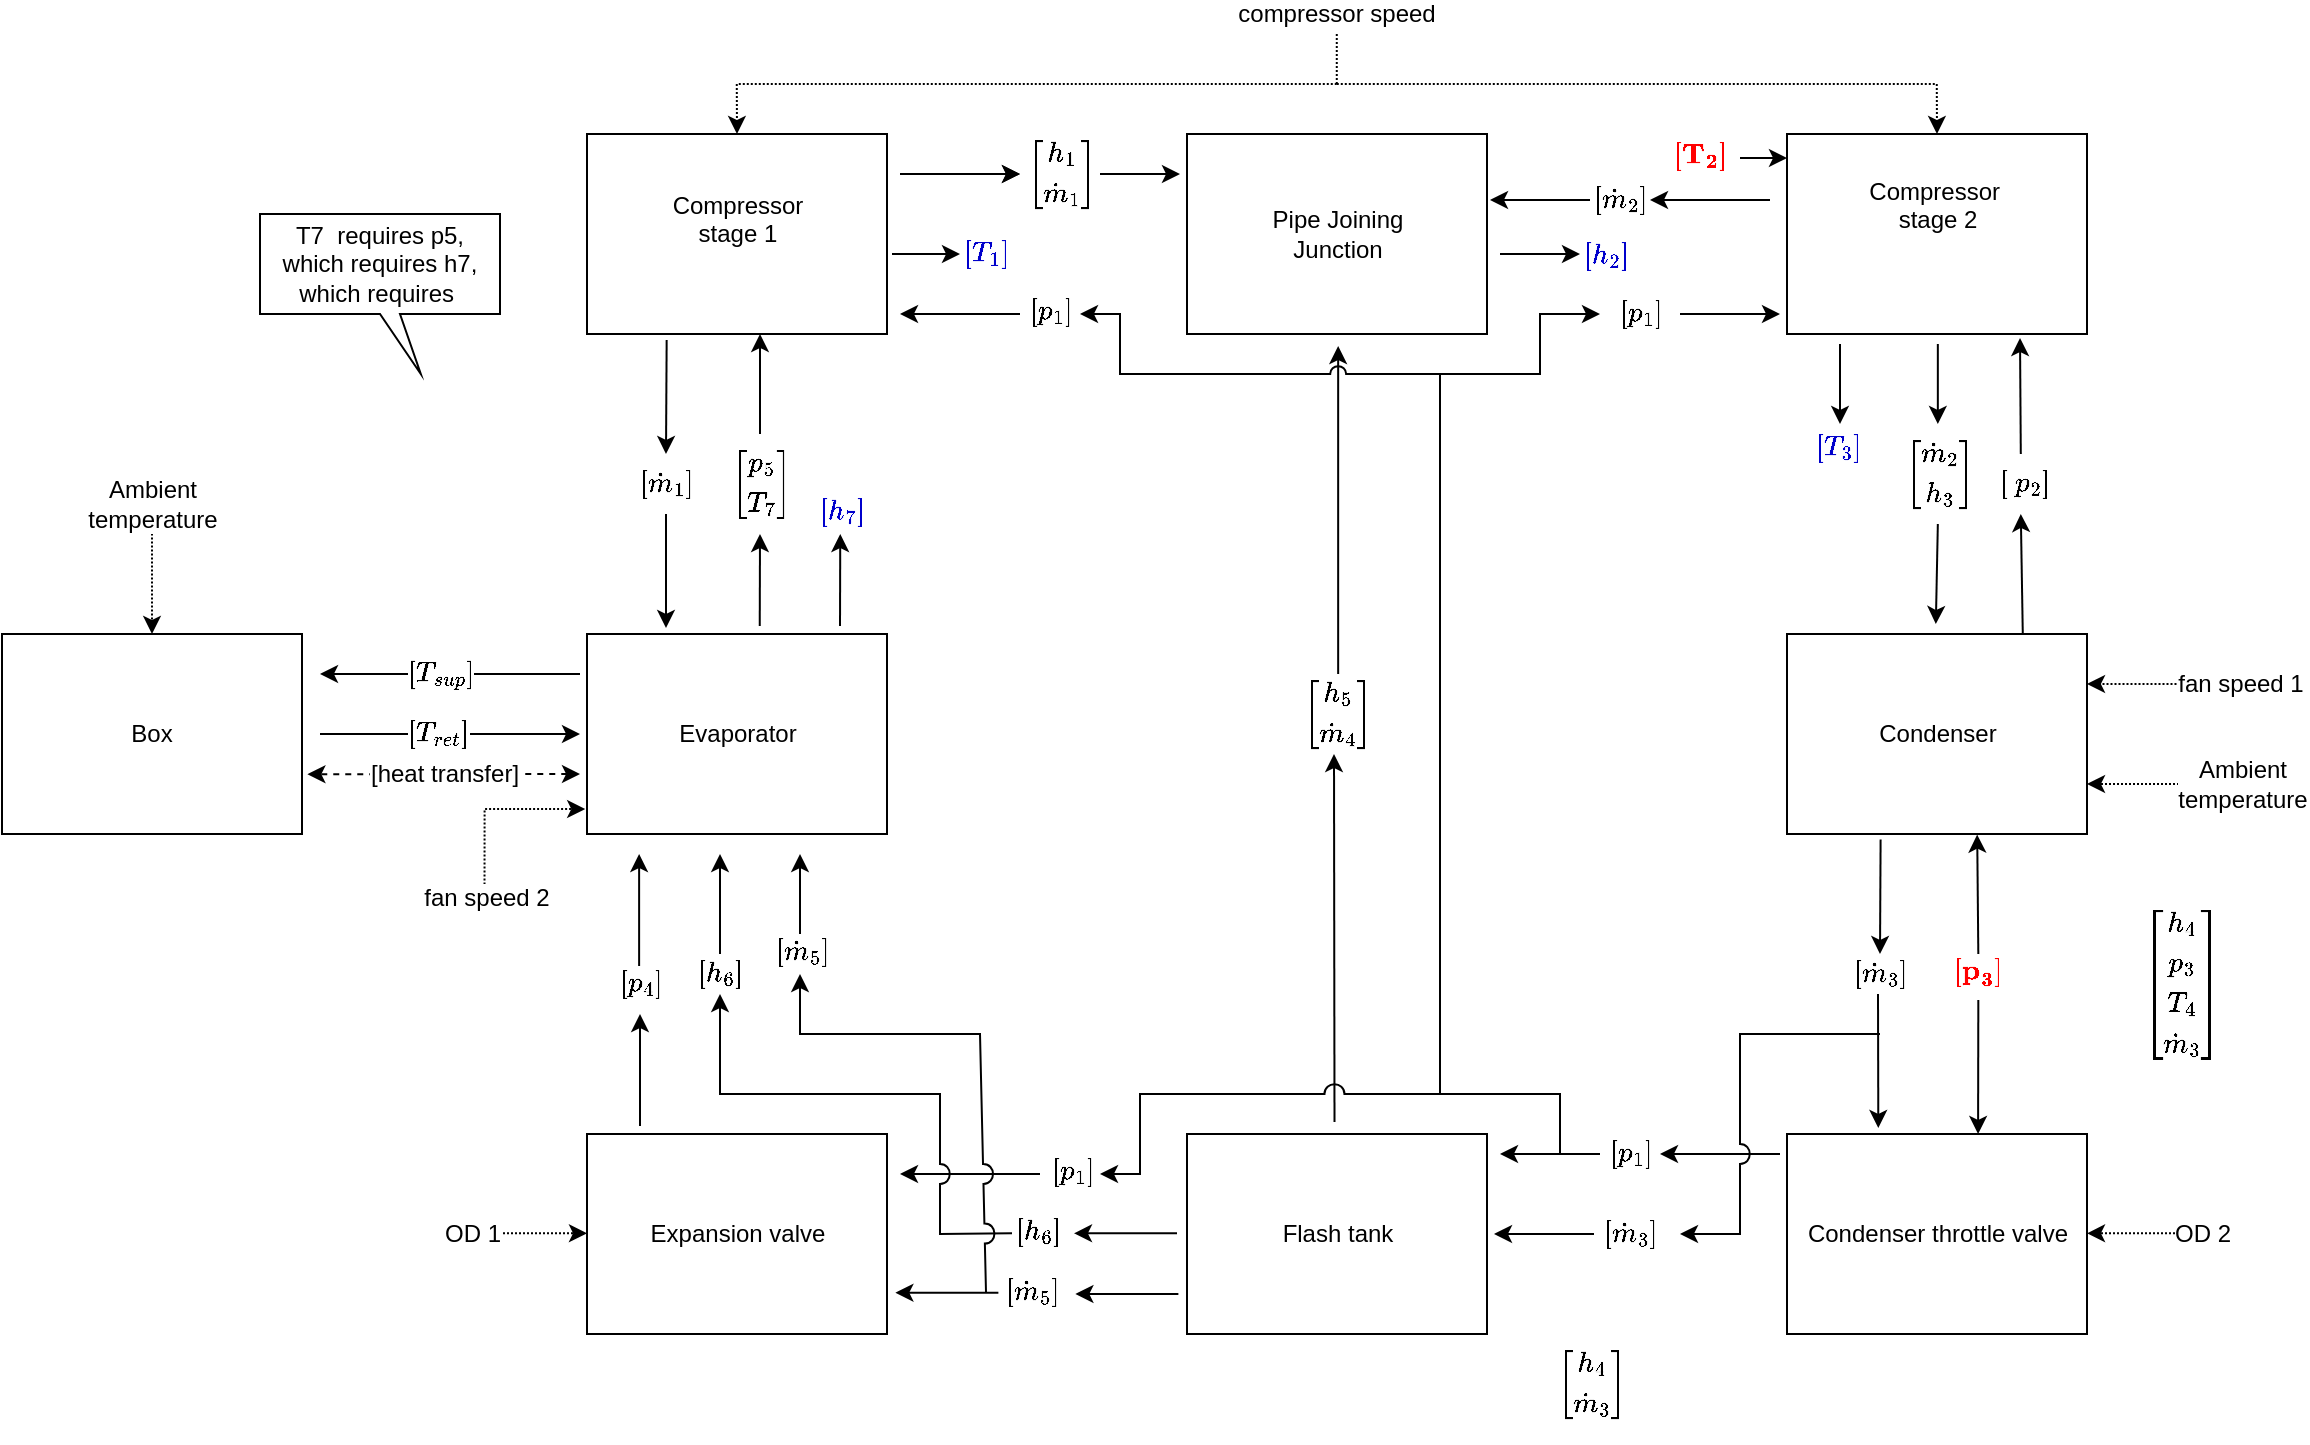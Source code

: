 <mxfile version="17.5.0" type="github">
  <diagram id="maX6PPkqGkgQO3d0mOUZ" name="New">
    <mxGraphModel dx="1119" dy="565" grid="1" gridSize="10" guides="1" tooltips="1" connect="1" arrows="1" fold="1" page="1" pageScale="1" pageWidth="1169" pageHeight="827" math="1" shadow="0">
      <root>
        <mxCell id="a6acP2pozzWjvfzwrBKU-0" />
        <mxCell id="a6acP2pozzWjvfzwrBKU-1" parent="a6acP2pozzWjvfzwrBKU-0" />
        <mxCell id="7Xz_9-x67nZ5A4HUlt5y-87" value="" style="endArrow=classic;html=1;rounded=0;" edge="1" parent="a6acP2pozzWjvfzwrBKU-1">
          <mxGeometry width="50" height="50" relative="1" as="geometry">
            <mxPoint x="170" y="370" as="sourcePoint" />
            <mxPoint x="300" y="370" as="targetPoint" />
          </mxGeometry>
        </mxCell>
        <mxCell id="7Xz_9-x67nZ5A4HUlt5y-86" value="\begin{bmatrix}&lt;br style=&quot;font-size: 12px&quot;&gt;T_{ret}&lt;br style=&quot;font-size: 12px&quot;&gt;\end{bmatrix}" style="edgeLabel;html=1;align=center;verticalAlign=middle;resizable=0;points=[];spacing=2;fontSize=12;horizontal=1;" vertex="1" connectable="0" parent="a6acP2pozzWjvfzwrBKU-1">
          <mxGeometry x="228.998" y="370" as="geometry" />
        </mxCell>
        <mxCell id="7Xz_9-x67nZ5A4HUlt5y-81" value="\begin{bmatrix}&lt;br style=&quot;font-size: 12px&quot;&gt;\dot{m}_5&lt;br style=&quot;font-size: 12px&quot;&gt;\end{bmatrix}" style="edgeLabel;html=1;align=center;verticalAlign=middle;resizable=0;points=[];spacing=2;fontSize=12;horizontal=1;" vertex="1" connectable="0" parent="a6acP2pozzWjvfzwrBKU-1">
          <mxGeometry x="410.998" y="479.0" as="geometry" />
        </mxCell>
        <mxCell id="7Xz_9-x67nZ5A4HUlt5y-77" value="\begin{bmatrix}&lt;br style=&quot;font-size: 12px&quot;&gt;h_7&lt;br&gt;\end{bmatrix}" style="edgeLabel;html=1;align=center;verticalAlign=middle;resizable=0;points=[];spacing=2;fontSize=12;horizontal=1;fontColor=#0000CC;" vertex="1" connectable="0" parent="a6acP2pozzWjvfzwrBKU-1">
          <mxGeometry x="431.001" y="259" as="geometry" />
        </mxCell>
        <mxCell id="7Xz_9-x67nZ5A4HUlt5y-76" value="\begin{bmatrix}&lt;br style=&quot;font-size: 12px&quot;&gt;T_3&lt;br style=&quot;font-size: 12px&quot;&gt;\end{bmatrix}" style="edgeLabel;html=1;align=center;verticalAlign=middle;resizable=0;points=[];spacing=2;fontSize=12;horizontal=1;fontColor=#0000CC;" vertex="1" connectable="0" parent="a6acP2pozzWjvfzwrBKU-1">
          <mxGeometry x="929.0" y="227" as="geometry" />
        </mxCell>
        <mxCell id="7Xz_9-x67nZ5A4HUlt5y-15" value="\begin{bmatrix}&lt;br style=&quot;font-size: 12px&quot;&gt;h_5\\&lt;br style=&quot;font-size: 12px&quot;&gt;\dot{m}_4&lt;br style=&quot;font-size: 12px&quot;&gt;\end{bmatrix}" style="edgeLabel;html=1;align=center;verticalAlign=middle;resizable=0;points=[];spacing=2;fontSize=12;horizontal=1;" vertex="1" connectable="0" parent="a6acP2pozzWjvfzwrBKU-1">
          <mxGeometry x="678.08" y="360" as="geometry" />
        </mxCell>
        <mxCell id="7Xz_9-x67nZ5A4HUlt5y-57" value="\begin{bmatrix}&lt;br style=&quot;font-size: 12px&quot;&gt;h_6&lt;br style=&quot;font-size: 12px&quot;&gt;\end{bmatrix}" style="edgeLabel;html=1;align=center;verticalAlign=middle;resizable=0;points=[];spacing=2;fontSize=12;horizontal=1;" vertex="1" connectable="0" parent="a6acP2pozzWjvfzwrBKU-1">
          <mxGeometry x="369.998" y="490.0" as="geometry" />
        </mxCell>
        <mxCell id="7Xz_9-x67nZ5A4HUlt5y-24" value="" style="endArrow=classic;html=1;rounded=0;" edge="1" parent="a6acP2pozzWjvfzwrBKU-1">
          <mxGeometry width="50" height="50" relative="1" as="geometry">
            <mxPoint x="677.25" y="564" as="sourcePoint" />
            <mxPoint x="677" y="380" as="targetPoint" />
          </mxGeometry>
        </mxCell>
        <mxCell id="EQVUS-7tTAIxQR2iRs7y-0" value="Compressor &lt;br style=&quot;font-size: 12px&quot;&gt;stage 1&lt;br&gt;&lt;br&gt;" style="rounded=0;whiteSpace=wrap;html=1;fontSize=12;" parent="a6acP2pozzWjvfzwrBKU-1" vertex="1">
          <mxGeometry x="303.5" y="70" width="150.0" height="100" as="geometry" />
        </mxCell>
        <mxCell id="EQVUS-7tTAIxQR2iRs7y-2" value="&lt;div&gt;Compressor&amp;nbsp;&lt;/div&gt;&lt;span style=&quot;font-size: 12px&quot;&gt;&lt;div&gt;stage 2&lt;/div&gt;&lt;div&gt;&lt;br&gt;&lt;/div&gt;&lt;div&gt;&lt;br&gt;&lt;/div&gt;&lt;/span&gt;" style="rounded=0;whiteSpace=wrap;html=1;fontSize=12;align=center;" parent="a6acP2pozzWjvfzwrBKU-1" vertex="1">
          <mxGeometry x="903.5" y="70" width="150.0" height="100" as="geometry" />
        </mxCell>
        <mxCell id="EQVUS-7tTAIxQR2iRs7y-4" value="Condenser" style="rounded=0;whiteSpace=wrap;html=1;fontSize=12;" parent="a6acP2pozzWjvfzwrBKU-1" vertex="1">
          <mxGeometry x="903.5" y="320.0" width="150.0" height="100" as="geometry" />
        </mxCell>
        <mxCell id="EQVUS-7tTAIxQR2iRs7y-6" value="Condenser throttle valve" style="rounded=0;whiteSpace=wrap;html=1;fontSize=12;" parent="a6acP2pozzWjvfzwrBKU-1" vertex="1">
          <mxGeometry x="903.5" y="570" width="150.0" height="100" as="geometry" />
        </mxCell>
        <mxCell id="EQVUS-7tTAIxQR2iRs7y-8" value="Flash tank" style="rounded=0;whiteSpace=wrap;html=1;fontSize=12;" parent="a6acP2pozzWjvfzwrBKU-1" vertex="1">
          <mxGeometry x="603.5" y="570" width="150.0" height="100" as="geometry" />
        </mxCell>
        <mxCell id="EQVUS-7tTAIxQR2iRs7y-10" value="Evaporator" style="rounded=0;whiteSpace=wrap;html=1;fontSize=12;" parent="a6acP2pozzWjvfzwrBKU-1" vertex="1">
          <mxGeometry x="303.5" y="320.0" width="150.0" height="100" as="geometry" />
        </mxCell>
        <mxCell id="EQVUS-7tTAIxQR2iRs7y-12" value="Expansion valve" style="rounded=0;whiteSpace=wrap;html=1;fontSize=12;" parent="a6acP2pozzWjvfzwrBKU-1" vertex="1">
          <mxGeometry x="303.5" y="570" width="150.0" height="100" as="geometry" />
        </mxCell>
        <mxCell id="EQVUS-7tTAIxQR2iRs7y-19" value="" style="endArrow=classic;html=1;rounded=0;entryX=-0.006;entryY=0.875;entryDx=0;entryDy=0;fontSize=12;edgeStyle=orthogonalEdgeStyle;entryPerimeter=0;dashed=1;dashPattern=1 1;" parent="a6acP2pozzWjvfzwrBKU-1" target="EQVUS-7tTAIxQR2iRs7y-10" edge="1">
          <mxGeometry width="50" height="50" relative="1" as="geometry">
            <mxPoint x="252.25" y="451.25" as="sourcePoint" />
            <mxPoint x="303.5" y="420.0" as="targetPoint" />
            <Array as="points">
              <mxPoint x="252.25" y="407.5" />
            </Array>
          </mxGeometry>
        </mxCell>
        <mxCell id="EQVUS-7tTAIxQR2iRs7y-20" value="fan speed 2" style="edgeLabel;html=1;align=center;verticalAlign=middle;resizable=0;points=[];fontSize=12;" parent="EQVUS-7tTAIxQR2iRs7y-19" vertex="1" connectable="0">
          <mxGeometry x="-0.455" y="-1" relative="1" as="geometry">
            <mxPoint x="-1" y="26" as="offset" />
          </mxGeometry>
        </mxCell>
        <mxCell id="EQVUS-7tTAIxQR2iRs7y-21" value="" style="endArrow=classic;html=1;rounded=0;entryX=1;entryY=0.25;entryDx=0;entryDy=0;fontSize=12;dashed=1;dashPattern=1 1;" parent="a6acP2pozzWjvfzwrBKU-1" target="EQVUS-7tTAIxQR2iRs7y-4" edge="1">
          <mxGeometry width="50" height="50" relative="1" as="geometry">
            <mxPoint x="1102.25" y="345" as="sourcePoint" />
            <mxPoint x="1053.5" y="369.638" as="targetPoint" />
          </mxGeometry>
        </mxCell>
        <mxCell id="EQVUS-7tTAIxQR2iRs7y-22" value="fan speed 1" style="edgeLabel;html=1;align=center;verticalAlign=middle;resizable=0;points=[];fontSize=12;" parent="EQVUS-7tTAIxQR2iRs7y-21" vertex="1" connectable="0">
          <mxGeometry x="-0.455" y="-1" relative="1" as="geometry">
            <mxPoint x="41" y="1" as="offset" />
          </mxGeometry>
        </mxCell>
        <mxCell id="EQVUS-7tTAIxQR2iRs7y-23" value="" style="endArrow=classic;html=1;rounded=0;entryX=0;entryY=0.5;entryDx=0;entryDy=0;fontSize=12;dashed=1;dashPattern=1 1;" parent="a6acP2pozzWjvfzwrBKU-1" edge="1">
          <mxGeometry width="50" height="50" relative="1" as="geometry">
            <mxPoint x="253.5" y="619.638" as="sourcePoint" />
            <mxPoint x="303.5" y="619.638" as="targetPoint" />
          </mxGeometry>
        </mxCell>
        <mxCell id="EQVUS-7tTAIxQR2iRs7y-24" value="OD 1" style="edgeLabel;html=1;align=center;verticalAlign=middle;resizable=0;points=[];fontSize=12;" parent="EQVUS-7tTAIxQR2iRs7y-23" vertex="1" connectable="0">
          <mxGeometry x="-0.455" y="-1" relative="1" as="geometry">
            <mxPoint x="-21" y="-1" as="offset" />
          </mxGeometry>
        </mxCell>
        <mxCell id="EQVUS-7tTAIxQR2iRs7y-25" value="" style="endArrow=classic;html=1;rounded=0;entryX=1;entryY=0.5;entryDx=0;entryDy=0;fontSize=12;dashed=1;dashPattern=1 1;" parent="a6acP2pozzWjvfzwrBKU-1" edge="1">
          <mxGeometry width="50" height="50" relative="1" as="geometry">
            <mxPoint x="1103.5" y="619.638" as="sourcePoint" />
            <mxPoint x="1053.5" y="619.638" as="targetPoint" />
          </mxGeometry>
        </mxCell>
        <mxCell id="EQVUS-7tTAIxQR2iRs7y-26" value="OD 2" style="edgeLabel;html=1;align=center;verticalAlign=middle;resizable=0;points=[];fontSize=12;" parent="EQVUS-7tTAIxQR2iRs7y-25" vertex="1" connectable="0">
          <mxGeometry x="-0.455" y="-1" relative="1" as="geometry">
            <mxPoint x="21" y="1" as="offset" />
          </mxGeometry>
        </mxCell>
        <mxCell id="EQVUS-7tTAIxQR2iRs7y-27" value="" style="endArrow=classic;html=1;rounded=0;entryX=0.5;entryY=0;entryDx=0;entryDy=0;fontSize=12;dashed=1;dashPattern=1 1;" parent="a6acP2pozzWjvfzwrBKU-1" target="EQVUS-7tTAIxQR2iRs7y-0" edge="1">
          <mxGeometry width="50" height="50" relative="1" as="geometry">
            <mxPoint x="678.388" y="45" as="sourcePoint" />
            <mxPoint x="715.888" y="7.5" as="targetPoint" />
            <Array as="points">
              <mxPoint x="378.388" y="45" />
            </Array>
          </mxGeometry>
        </mxCell>
        <mxCell id="EQVUS-7tTAIxQR2iRs7y-28" value="" style="endArrow=classic;html=1;rounded=0;entryX=0.5;entryY=0;entryDx=0;entryDy=0;fontSize=12;dashed=1;dashPattern=1 1;" parent="a6acP2pozzWjvfzwrBKU-1" target="EQVUS-7tTAIxQR2iRs7y-2" edge="1">
          <mxGeometry width="50" height="50" relative="1" as="geometry">
            <mxPoint x="678.388" y="45" as="sourcePoint" />
            <mxPoint x="391.0" y="82.5" as="targetPoint" />
            <Array as="points">
              <mxPoint x="978.388" y="45" />
            </Array>
          </mxGeometry>
        </mxCell>
        <mxCell id="EQVUS-7tTAIxQR2iRs7y-29" value="compressor speed" style="edgeStyle=orthogonalEdgeStyle;rounded=0;orthogonalLoop=1;jettySize=auto;html=1;endArrow=none;endFill=0;fontSize=12;dashed=1;dashPattern=1 1;" parent="a6acP2pozzWjvfzwrBKU-1" edge="1">
          <mxGeometry x="-1" y="-10" relative="1" as="geometry">
            <mxPoint x="678.388" y="20" as="sourcePoint" />
            <mxPoint x="678.388" y="45" as="targetPoint" />
            <mxPoint x="10" y="-10" as="offset" />
          </mxGeometry>
        </mxCell>
        <mxCell id="EQVUS-7tTAIxQR2iRs7y-34" value="Pipe Joining &lt;br style=&quot;font-size: 12px&quot;&gt;Junction&lt;br&gt;" style="rounded=0;whiteSpace=wrap;html=1;fontSize=12;" parent="a6acP2pozzWjvfzwrBKU-1" vertex="1">
          <mxGeometry x="603.5" y="70" width="150.0" height="100" as="geometry" />
        </mxCell>
        <mxCell id="M3D5h5YDdG_GwLnv0Bj_-2" value="\begin{bmatrix}&lt;br style=&quot;font-size: 12px;&quot;&gt;h_4\\&lt;br style=&quot;font-size: 12px;&quot;&gt;p_3\\&lt;br style=&quot;font-size: 12px;&quot;&gt;T_4\\&lt;br style=&quot;font-size: 12px;&quot;&gt;\dot{m}_3&lt;br style=&quot;font-size: 12px;&quot;&gt;\end{bmatrix}" style="edgeLabel;html=1;align=center;verticalAlign=middle;resizable=0;points=[];spacing=2;fontSize=12;horizontal=1;" parent="a6acP2pozzWjvfzwrBKU-1" vertex="1" connectable="0">
          <mxGeometry x="1099.998" y="495.0" as="geometry" />
        </mxCell>
        <mxCell id="M3D5h5YDdG_GwLnv0Bj_-5" value="\begin{bmatrix}&lt;br style=&quot;font-size: 12px&quot;&gt;\dot{m}_5&lt;br style=&quot;font-size: 12px&quot;&gt;\end{bmatrix}" style="edgeLabel;html=1;align=center;verticalAlign=middle;resizable=0;points=[];spacing=2;fontSize=12;horizontal=1;" parent="a6acP2pozzWjvfzwrBKU-1" vertex="1" connectable="0">
          <mxGeometry x="526.128" y="649.0" as="geometry" />
        </mxCell>
        <mxCell id="f2Dl9Xk0tZvhv3cU8BBC-0" value="Box" style="rounded=0;whiteSpace=wrap;html=1;fontSize=12;" parent="a6acP2pozzWjvfzwrBKU-1" vertex="1">
          <mxGeometry x="11" y="320.0" width="150.0" height="100" as="geometry" />
        </mxCell>
        <mxCell id="f2Dl9Xk0tZvhv3cU8BBC-4" value="" style="endArrow=classic;html=1;rounded=0;fontSize=12;entryX=1.018;entryY=0.701;entryDx=0;entryDy=0;dashed=1;startArrow=classic;startFill=1;entryPerimeter=0;" parent="a6acP2pozzWjvfzwrBKU-1" target="f2Dl9Xk0tZvhv3cU8BBC-0" edge="1">
          <mxGeometry width="50" height="50" relative="1" as="geometry">
            <mxPoint x="300" y="390" as="sourcePoint" />
            <mxPoint x="227.25" y="301.25" as="targetPoint" />
          </mxGeometry>
        </mxCell>
        <mxCell id="f2Dl9Xk0tZvhv3cU8BBC-5" value="[heat transfer]" style="edgeLabel;html=1;align=center;verticalAlign=middle;resizable=0;points=[];fontSize=12;" parent="f2Dl9Xk0tZvhv3cU8BBC-4" vertex="1" connectable="0">
          <mxGeometry y="-4" relative="1" as="geometry">
            <mxPoint y="4" as="offset" />
          </mxGeometry>
        </mxCell>
        <mxCell id="f2Dl9Xk0tZvhv3cU8BBC-8" value="" style="endArrow=classic;html=1;rounded=0;entryX=1;entryY=0.75;entryDx=0;entryDy=0;fontSize=12;dashed=1;dashPattern=1 1;" parent="a6acP2pozzWjvfzwrBKU-1" target="EQVUS-7tTAIxQR2iRs7y-4" edge="1">
          <mxGeometry width="50" height="50" relative="1" as="geometry">
            <mxPoint x="1103.5" y="395.0" as="sourcePoint" />
            <mxPoint x="1066" y="382.138" as="targetPoint" />
          </mxGeometry>
        </mxCell>
        <mxCell id="f2Dl9Xk0tZvhv3cU8BBC-9" value="Ambient&lt;br&gt;temperature" style="edgeLabel;html=1;align=center;verticalAlign=middle;resizable=0;points=[];fontSize=12;" parent="f2Dl9Xk0tZvhv3cU8BBC-8" vertex="1" connectable="0">
          <mxGeometry x="-0.455" y="-1" relative="1" as="geometry">
            <mxPoint x="41" y="1" as="offset" />
          </mxGeometry>
        </mxCell>
        <mxCell id="f2Dl9Xk0tZvhv3cU8BBC-10" value="" style="endArrow=classic;html=1;rounded=0;entryX=0.5;entryY=0;entryDx=0;entryDy=0;fontSize=12;dashed=1;dashPattern=1 1;" parent="a6acP2pozzWjvfzwrBKU-1" target="f2Dl9Xk0tZvhv3cU8BBC-0" edge="1">
          <mxGeometry width="50" height="50" relative="1" as="geometry">
            <mxPoint x="86.0" y="263.75" as="sourcePoint" />
            <mxPoint x="39.75" y="251.25" as="targetPoint" />
          </mxGeometry>
        </mxCell>
        <mxCell id="f2Dl9Xk0tZvhv3cU8BBC-11" value="Ambient&lt;br&gt;temperature" style="edgeLabel;html=1;align=center;verticalAlign=middle;resizable=0;points=[];fontSize=12;" parent="f2Dl9Xk0tZvhv3cU8BBC-10" vertex="1" connectable="0">
          <mxGeometry x="-0.455" y="-1" relative="1" as="geometry">
            <mxPoint x="1" y="-25" as="offset" />
          </mxGeometry>
        </mxCell>
        <mxCell id="7Xz_9-x67nZ5A4HUlt5y-1" value="\begin{bmatrix}&lt;br style=&quot;font-size: 12px&quot;&gt;\dot{m}_2&lt;br style=&quot;font-size: 12px&quot;&gt;\end{bmatrix}" style="edgeLabel;html=1;align=center;verticalAlign=middle;resizable=0;points=[];spacing=2;fontSize=12;horizontal=1;" vertex="1" connectable="0" parent="a6acP2pozzWjvfzwrBKU-1">
          <mxGeometry x="820.0" y="103" as="geometry" />
        </mxCell>
        <mxCell id="7Xz_9-x67nZ5A4HUlt5y-4" value="" style="endArrow=classic;html=1;rounded=0;entryX=0;entryY=0.25;entryDx=0;entryDy=0;" edge="1" parent="a6acP2pozzWjvfzwrBKU-1">
          <mxGeometry width="50" height="50" relative="1" as="geometry">
            <mxPoint x="880" y="82" as="sourcePoint" />
            <mxPoint x="903.5" y="82" as="targetPoint" />
          </mxGeometry>
        </mxCell>
        <mxCell id="7Xz_9-x67nZ5A4HUlt5y-7" value="\begin{bmatrix}&lt;br style=&quot;font-size: 12px&quot;&gt;h_2&lt;br style=&quot;font-size: 12px&quot;&gt;\end{bmatrix}" style="edgeLabel;html=1;align=center;verticalAlign=middle;resizable=0;points=[];spacing=2;fontSize=12;horizontal=1;fontColor=#0000CC;" vertex="1" connectable="0" parent="a6acP2pozzWjvfzwrBKU-1">
          <mxGeometry x="813.0" y="131" as="geometry" />
        </mxCell>
        <mxCell id="7Xz_9-x67nZ5A4HUlt5y-8" value="" style="endArrow=classic;html=1;rounded=0;" edge="1" parent="a6acP2pozzWjvfzwrBKU-1">
          <mxGeometry width="50" height="50" relative="1" as="geometry">
            <mxPoint x="760" y="130" as="sourcePoint" />
            <mxPoint x="800" y="130" as="targetPoint" />
          </mxGeometry>
        </mxCell>
        <mxCell id="7Xz_9-x67nZ5A4HUlt5y-9" value="" style="endArrow=classic;html=1;rounded=0;" edge="1" parent="a6acP2pozzWjvfzwrBKU-1">
          <mxGeometry width="50" height="50" relative="1" as="geometry">
            <mxPoint x="895" y="103" as="sourcePoint" />
            <mxPoint x="835" y="103" as="targetPoint" />
          </mxGeometry>
        </mxCell>
        <mxCell id="7Xz_9-x67nZ5A4HUlt5y-10" value="\begin{bmatrix}&lt;br style=&quot;font-size: 12px&quot;&gt;p_1&lt;br style=&quot;font-size: 12px&quot;&gt;\end{bmatrix}" style="edgeLabel;html=1;align=center;verticalAlign=middle;resizable=0;points=[];spacing=2;fontSize=12;horizontal=1;" vertex="1" connectable="0" parent="a6acP2pozzWjvfzwrBKU-1">
          <mxGeometry x="830.0" y="160" as="geometry" />
        </mxCell>
        <mxCell id="7Xz_9-x67nZ5A4HUlt5y-11" value="" style="endArrow=classic;html=1;rounded=0;" edge="1" parent="a6acP2pozzWjvfzwrBKU-1">
          <mxGeometry width="50" height="50" relative="1" as="geometry">
            <mxPoint x="805" y="103" as="sourcePoint" />
            <mxPoint x="755" y="103" as="targetPoint" />
          </mxGeometry>
        </mxCell>
        <mxCell id="7Xz_9-x67nZ5A4HUlt5y-12" value="\begin{bmatrix}&lt;br style=&quot;font-size: 12px&quot;&gt;T_1&lt;br&gt;\end{bmatrix}" style="edgeLabel;html=1;align=center;verticalAlign=middle;resizable=0;points=[];spacing=2;fontSize=12;horizontal=1;fontColor=#0000CC;" vertex="1" connectable="0" parent="a6acP2pozzWjvfzwrBKU-1">
          <mxGeometry x="503.001" y="130" as="geometry" />
        </mxCell>
        <mxCell id="7Xz_9-x67nZ5A4HUlt5y-13" value="\begin{bmatrix}&lt;br style=&quot;font-size: 12px&quot;&gt;h_1\\&lt;br style=&quot;font-size: 12px&quot;&gt;\dot{m}_1&lt;br style=&quot;font-size: 12px&quot;&gt;\end{bmatrix}" style="edgeLabel;html=1;align=center;verticalAlign=middle;resizable=0;points=[];spacing=2;fontSize=12;horizontal=1;" vertex="1" connectable="0" parent="a6acP2pozzWjvfzwrBKU-1">
          <mxGeometry x="540.001" y="90" as="geometry" />
        </mxCell>
        <mxCell id="7Xz_9-x67nZ5A4HUlt5y-14" value="" style="endArrow=classic;html=1;rounded=0;" edge="1" parent="a6acP2pozzWjvfzwrBKU-1">
          <mxGeometry width="50" height="50" relative="1" as="geometry">
            <mxPoint x="560" y="90" as="sourcePoint" />
            <mxPoint x="600" y="90" as="targetPoint" />
          </mxGeometry>
        </mxCell>
        <mxCell id="7Xz_9-x67nZ5A4HUlt5y-16" value="" style="endArrow=classic;html=1;rounded=0;" edge="1" parent="a6acP2pozzWjvfzwrBKU-1">
          <mxGeometry width="50" height="50" relative="1" as="geometry">
            <mxPoint x="679.08" y="340" as="sourcePoint" />
            <mxPoint x="679.08" y="176" as="targetPoint" />
          </mxGeometry>
        </mxCell>
        <mxCell id="7Xz_9-x67nZ5A4HUlt5y-17" value="" style="endArrow=classic;html=1;rounded=0;" edge="1" parent="a6acP2pozzWjvfzwrBKU-1">
          <mxGeometry width="50" height="50" relative="1" as="geometry">
            <mxPoint x="456" y="130" as="sourcePoint" />
            <mxPoint x="490" y="130" as="targetPoint" />
          </mxGeometry>
        </mxCell>
        <mxCell id="7Xz_9-x67nZ5A4HUlt5y-18" value="" style="endArrow=classic;html=1;rounded=0;" edge="1" parent="a6acP2pozzWjvfzwrBKU-1">
          <mxGeometry width="50" height="50" relative="1" as="geometry">
            <mxPoint x="810" y="580" as="sourcePoint" />
            <mxPoint x="810" y="160" as="targetPoint" />
            <Array as="points">
              <mxPoint x="790" y="580" />
              <mxPoint x="790" y="550" />
              <mxPoint x="730" y="550" />
              <mxPoint x="730" y="190" />
              <mxPoint x="780" y="190" />
              <mxPoint x="780" y="160" />
            </Array>
          </mxGeometry>
        </mxCell>
        <mxCell id="7Xz_9-x67nZ5A4HUlt5y-19" value="" style="endArrow=classic;html=1;rounded=0;jumpStyle=arc;jumpSize=10;" edge="1" parent="a6acP2pozzWjvfzwrBKU-1">
          <mxGeometry width="50" height="50" relative="1" as="geometry">
            <mxPoint x="750" y="550" as="sourcePoint" />
            <mxPoint x="560" y="590" as="targetPoint" />
            <Array as="points">
              <mxPoint x="580" y="550" />
              <mxPoint x="580" y="590" />
            </Array>
          </mxGeometry>
        </mxCell>
        <mxCell id="7Xz_9-x67nZ5A4HUlt5y-20" value="\begin{bmatrix}&lt;br style=&quot;font-size: 12px&quot;&gt;p_1&lt;br style=&quot;font-size: 12px&quot;&gt;\end{bmatrix}" style="edgeLabel;html=1;align=center;verticalAlign=middle;resizable=0;points=[];spacing=2;fontSize=12;horizontal=1;" vertex="1" connectable="0" parent="a6acP2pozzWjvfzwrBKU-1">
          <mxGeometry x="850.0" y="575" as="geometry">
            <mxPoint x="-25" y="5" as="offset" />
          </mxGeometry>
        </mxCell>
        <mxCell id="7Xz_9-x67nZ5A4HUlt5y-21" value="" style="endArrow=classic;html=1;rounded=0;jumpStyle=arc;jumpSize=10;" edge="1" parent="a6acP2pozzWjvfzwrBKU-1">
          <mxGeometry width="50" height="50" relative="1" as="geometry">
            <mxPoint x="900" y="580" as="sourcePoint" />
            <mxPoint x="840" y="580" as="targetPoint" />
          </mxGeometry>
        </mxCell>
        <mxCell id="7Xz_9-x67nZ5A4HUlt5y-22" value="" style="endArrow=classic;html=1;rounded=0;" edge="1" parent="a6acP2pozzWjvfzwrBKU-1">
          <mxGeometry width="50" height="50" relative="1" as="geometry">
            <mxPoint x="850" y="160" as="sourcePoint" />
            <mxPoint x="900" y="160" as="targetPoint" />
          </mxGeometry>
        </mxCell>
        <mxCell id="7Xz_9-x67nZ5A4HUlt5y-26" value="\begin{bmatrix}&lt;br style=&quot;font-size: 12px&quot;&gt;p_1&lt;br style=&quot;font-size: 12px&quot;&gt;\end{bmatrix}" style="edgeLabel;html=1;align=center;verticalAlign=middle;resizable=0;points=[];spacing=2;fontSize=12;horizontal=1;" vertex="1" connectable="0" parent="a6acP2pozzWjvfzwrBKU-1">
          <mxGeometry x="545.44" y="589" as="geometry" />
        </mxCell>
        <mxCell id="7Xz_9-x67nZ5A4HUlt5y-27" value="" style="endArrow=classic;html=1;rounded=0;jumpStyle=arc;jumpSize=10;" edge="1" parent="a6acP2pozzWjvfzwrBKU-1">
          <mxGeometry width="50" height="50" relative="1" as="geometry">
            <mxPoint x="530" y="590" as="sourcePoint" />
            <mxPoint x="460" y="590" as="targetPoint" />
          </mxGeometry>
        </mxCell>
        <mxCell id="7Xz_9-x67nZ5A4HUlt5y-28" value="" style="endArrow=classic;html=1;rounded=0;" edge="1" parent="a6acP2pozzWjvfzwrBKU-1">
          <mxGeometry width="50" height="50" relative="1" as="geometry">
            <mxPoint x="460" y="90" as="sourcePoint" />
            <mxPoint x="520" y="90" as="targetPoint" />
          </mxGeometry>
        </mxCell>
        <mxCell id="7Xz_9-x67nZ5A4HUlt5y-29" value="\begin{bmatrix}&lt;br style=&quot;font-size: 12px&quot;&gt;\dot{m}_2\\&lt;br&gt;h_3&lt;br style=&quot;font-size: 12px&quot;&gt;\end{bmatrix}" style="edgeLabel;html=1;align=center;verticalAlign=middle;resizable=0;points=[];spacing=2;fontSize=12;horizontal=1;" vertex="1" connectable="0" parent="a6acP2pozzWjvfzwrBKU-1">
          <mxGeometry x="978.92" y="240" as="geometry" />
        </mxCell>
        <mxCell id="7Xz_9-x67nZ5A4HUlt5y-30" value="" style="endArrow=classic;html=1;rounded=0;" edge="1" parent="a6acP2pozzWjvfzwrBKU-1">
          <mxGeometry width="50" height="50" relative="1" as="geometry">
            <mxPoint x="978.92" y="175" as="sourcePoint" />
            <mxPoint x="978.92" y="215" as="targetPoint" />
          </mxGeometry>
        </mxCell>
        <mxCell id="7Xz_9-x67nZ5A4HUlt5y-32" value="" style="endArrow=classic;html=1;rounded=0;" edge="1" parent="a6acP2pozzWjvfzwrBKU-1">
          <mxGeometry width="50" height="50" relative="1" as="geometry">
            <mxPoint x="978.92" y="265" as="sourcePoint" />
            <mxPoint x="977.92" y="315" as="targetPoint" />
          </mxGeometry>
        </mxCell>
        <mxCell id="7Xz_9-x67nZ5A4HUlt5y-33" value="\begin{bmatrix}&lt;br style=&quot;font-size: 12px&quot;&gt;\dot{m}_3&lt;br style=&quot;font-size: 12px&quot;&gt;\end{bmatrix}" style="edgeLabel;html=1;align=center;verticalAlign=middle;resizable=0;points=[];spacing=2;fontSize=12;horizontal=1;" vertex="1" connectable="0" parent="a6acP2pozzWjvfzwrBKU-1">
          <mxGeometry x="949.998" y="490.0" as="geometry" />
        </mxCell>
        <mxCell id="7Xz_9-x67nZ5A4HUlt5y-34" value="" style="endArrow=classic;html=1;rounded=0;exitX=0.312;exitY=1.028;exitDx=0;exitDy=0;exitPerimeter=0;" edge="1" parent="a6acP2pozzWjvfzwrBKU-1" source="EQVUS-7tTAIxQR2iRs7y-4">
          <mxGeometry width="50" height="50" relative="1" as="geometry">
            <mxPoint x="950.0" y="430" as="sourcePoint" />
            <mxPoint x="950.0" y="480" as="targetPoint" />
          </mxGeometry>
        </mxCell>
        <mxCell id="7Xz_9-x67nZ5A4HUlt5y-35" value="" style="endArrow=classic;html=1;rounded=0;" edge="1" parent="a6acP2pozzWjvfzwrBKU-1">
          <mxGeometry width="50" height="50" relative="1" as="geometry">
            <mxPoint x="949" y="500" as="sourcePoint" />
            <mxPoint x="949.16" y="567" as="targetPoint" />
          </mxGeometry>
        </mxCell>
        <mxCell id="7Xz_9-x67nZ5A4HUlt5y-36" value="\begin{bmatrix}\&lt;br style=&quot;font-size: 12px&quot;&gt;p_2\\&lt;br style=&quot;font-size: 12px&quot;&gt;\end{bmatrix}" style="edgeLabel;html=1;align=center;verticalAlign=middle;resizable=0;points=[];spacing=2;fontSize=12;horizontal=1;" vertex="1" connectable="0" parent="a6acP2pozzWjvfzwrBKU-1">
          <mxGeometry x="1021.398" y="245" as="geometry" />
        </mxCell>
        <mxCell id="7Xz_9-x67nZ5A4HUlt5y-38" value="" style="endArrow=classic;html=1;rounded=0;entryX=0.634;entryY=1.02;entryDx=0;entryDy=0;entryPerimeter=0;" edge="1" parent="a6acP2pozzWjvfzwrBKU-1">
          <mxGeometry width="50" height="50" relative="1" as="geometry">
            <mxPoint x="1020.4" y="230" as="sourcePoint" />
            <mxPoint x="1020.0" y="172" as="targetPoint" />
          </mxGeometry>
        </mxCell>
        <mxCell id="7Xz_9-x67nZ5A4HUlt5y-41" value="" style="endArrow=classic;html=1;rounded=0;" edge="1" parent="a6acP2pozzWjvfzwrBKU-1">
          <mxGeometry width="50" height="50" relative="1" as="geometry">
            <mxPoint x="1021.4" y="320" as="sourcePoint" />
            <mxPoint x="1020.4" y="260" as="targetPoint" />
          </mxGeometry>
        </mxCell>
        <mxCell id="7Xz_9-x67nZ5A4HUlt5y-42" value="\begin{bmatrix}&lt;br style=&quot;font-size: 12px&quot;&gt;\textbf{p}_\textbf{3}&lt;br style=&quot;font-size: 12px&quot;&gt;\end{bmatrix}" style="edgeLabel;html=1;align=center;verticalAlign=middle;resizable=0;points=[];spacing=2;fontSize=12;horizontal=1;fontColor=#FF0000;" vertex="1" connectable="0" parent="a6acP2pozzWjvfzwrBKU-1">
          <mxGeometry x="1004.998" y="493.0" as="geometry">
            <mxPoint x="-6" y="-4" as="offset" />
          </mxGeometry>
        </mxCell>
        <mxCell id="7Xz_9-x67nZ5A4HUlt5y-43" value="" style="endArrow=classic;html=1;rounded=0;entryX=0.637;entryY=0;entryDx=0;entryDy=0;entryPerimeter=0;" edge="1" parent="a6acP2pozzWjvfzwrBKU-1" target="EQVUS-7tTAIxQR2iRs7y-6">
          <mxGeometry width="50" height="50" relative="1" as="geometry">
            <mxPoint x="999.16" y="503" as="sourcePoint" />
            <mxPoint x="999" y="560" as="targetPoint" />
          </mxGeometry>
        </mxCell>
        <mxCell id="7Xz_9-x67nZ5A4HUlt5y-44" value="" style="endArrow=classic;html=1;rounded=0;entryX=0.634;entryY=1.003;entryDx=0;entryDy=0;entryPerimeter=0;" edge="1" parent="a6acP2pozzWjvfzwrBKU-1" target="EQVUS-7tTAIxQR2iRs7y-4">
          <mxGeometry width="50" height="50" relative="1" as="geometry">
            <mxPoint x="999.16" y="480" as="sourcePoint" />
            <mxPoint x="1010" y="430" as="targetPoint" />
          </mxGeometry>
        </mxCell>
        <mxCell id="7Xz_9-x67nZ5A4HUlt5y-45" value="\begin{bmatrix}&lt;br style=&quot;font-size: 12px&quot;&gt;\textbf{T}_\textbf{2}&lt;br style=&quot;font-size: 12px&quot;&gt;\end{bmatrix}" style="edgeLabel;html=1;align=center;verticalAlign=middle;resizable=0;points=[];spacing=2;fontSize=12;horizontal=1;fontColor=#FF0000;" vertex="1" connectable="0" parent="a6acP2pozzWjvfzwrBKU-1">
          <mxGeometry x="865.998" y="85.0" as="geometry">
            <mxPoint x="-6" y="-4" as="offset" />
          </mxGeometry>
        </mxCell>
        <mxCell id="7Xz_9-x67nZ5A4HUlt5y-47" value="" style="endArrow=classic;html=1;rounded=0;jumpStyle=arc;jumpSize=10;" edge="1" parent="a6acP2pozzWjvfzwrBKU-1">
          <mxGeometry width="50" height="50" relative="1" as="geometry">
            <mxPoint x="790" y="580" as="sourcePoint" />
            <mxPoint x="760" y="580" as="targetPoint" />
          </mxGeometry>
        </mxCell>
        <mxCell id="7Xz_9-x67nZ5A4HUlt5y-48" value="\begin{bmatrix}&lt;br style=&quot;font-size: 12px&quot;&gt;\dot{m}_3&lt;br style=&quot;font-size: 12px&quot;&gt;\end{bmatrix}" style="edgeLabel;html=1;align=center;verticalAlign=middle;resizable=0;points=[];spacing=2;fontSize=12;horizontal=1;" vertex="1" connectable="0" parent="a6acP2pozzWjvfzwrBKU-1">
          <mxGeometry x="850.0" y="615" as="geometry">
            <mxPoint x="-25" y="5" as="offset" />
          </mxGeometry>
        </mxCell>
        <mxCell id="7Xz_9-x67nZ5A4HUlt5y-49" value="" style="endArrow=classic;html=1;rounded=0;jumpStyle=arc;jumpSize=10;" edge="1" parent="a6acP2pozzWjvfzwrBKU-1">
          <mxGeometry width="50" height="50" relative="1" as="geometry">
            <mxPoint x="950" y="520" as="sourcePoint" />
            <mxPoint x="850" y="620" as="targetPoint" />
            <Array as="points">
              <mxPoint x="880" y="520" />
              <mxPoint x="880" y="550" />
              <mxPoint x="880" y="620" />
            </Array>
          </mxGeometry>
        </mxCell>
        <mxCell id="7Xz_9-x67nZ5A4HUlt5y-51" value="" style="endArrow=classic;html=1;rounded=0;jumpStyle=arc;jumpSize=10;" edge="1" parent="a6acP2pozzWjvfzwrBKU-1">
          <mxGeometry width="50" height="50" relative="1" as="geometry">
            <mxPoint x="807" y="620" as="sourcePoint" />
            <mxPoint x="757" y="620" as="targetPoint" />
          </mxGeometry>
        </mxCell>
        <mxCell id="7Xz_9-x67nZ5A4HUlt5y-52" value="" style="endArrow=classic;html=1;rounded=0;jumpStyle=arc;jumpSize=10;" edge="1" parent="a6acP2pozzWjvfzwrBKU-1">
          <mxGeometry width="50" height="50" relative="1" as="geometry">
            <mxPoint x="599.19" y="650" as="sourcePoint" />
            <mxPoint x="547.69" y="650" as="targetPoint" />
          </mxGeometry>
        </mxCell>
        <mxCell id="7Xz_9-x67nZ5A4HUlt5y-53" value="" style="endArrow=classic;html=1;rounded=0;jumpStyle=arc;jumpSize=10;" edge="1" parent="a6acP2pozzWjvfzwrBKU-1">
          <mxGeometry width="50" height="50" relative="1" as="geometry">
            <mxPoint x="509.19" y="649.33" as="sourcePoint" />
            <mxPoint x="457.69" y="649.33" as="targetPoint" />
          </mxGeometry>
        </mxCell>
        <mxCell id="7Xz_9-x67nZ5A4HUlt5y-54" value="\begin{bmatrix}&lt;br style=&quot;font-size: 12px&quot;&gt;h_6&lt;br style=&quot;font-size: 12px&quot;&gt;\end{bmatrix}" style="edgeLabel;html=1;align=center;verticalAlign=middle;resizable=0;points=[];spacing=2;fontSize=12;horizontal=1;" vertex="1" connectable="0" parent="a6acP2pozzWjvfzwrBKU-1">
          <mxGeometry x="529.128" y="619.0" as="geometry" />
        </mxCell>
        <mxCell id="7Xz_9-x67nZ5A4HUlt5y-55" value="" style="endArrow=classic;html=1;rounded=0;jumpStyle=arc;jumpSize=10;" edge="1" parent="a6acP2pozzWjvfzwrBKU-1">
          <mxGeometry width="50" height="50" relative="1" as="geometry">
            <mxPoint x="598.5" y="619.67" as="sourcePoint" />
            <mxPoint x="547" y="619.67" as="targetPoint" />
          </mxGeometry>
        </mxCell>
        <mxCell id="7Xz_9-x67nZ5A4HUlt5y-56" value="" style="endArrow=classic;html=1;rounded=0;jumpStyle=arc;jumpSize=10;" edge="1" parent="a6acP2pozzWjvfzwrBKU-1">
          <mxGeometry width="50" height="50" relative="1" as="geometry">
            <mxPoint x="516" y="619.67" as="sourcePoint" />
            <mxPoint x="370" y="500" as="targetPoint" />
            <Array as="points">
              <mxPoint x="480" y="620" />
              <mxPoint x="480" y="550" />
              <mxPoint x="370" y="550" />
            </Array>
          </mxGeometry>
        </mxCell>
        <mxCell id="7Xz_9-x67nZ5A4HUlt5y-58" value="" style="endArrow=classic;html=1;rounded=0;" edge="1" parent="a6acP2pozzWjvfzwrBKU-1">
          <mxGeometry width="50" height="50" relative="1" as="geometry">
            <mxPoint x="370" y="480" as="sourcePoint" />
            <mxPoint x="370" y="430" as="targetPoint" />
          </mxGeometry>
        </mxCell>
        <mxCell id="7Xz_9-x67nZ5A4HUlt5y-60" value="" style="endArrow=classic;html=1;rounded=0;jumpStyle=arc;jumpSize=8;" edge="1" parent="a6acP2pozzWjvfzwrBKU-1">
          <mxGeometry width="50" height="50" relative="1" as="geometry">
            <mxPoint x="730" y="190" as="sourcePoint" />
            <mxPoint x="550" y="160" as="targetPoint" />
            <Array as="points">
              <mxPoint x="570" y="190" />
              <mxPoint x="570" y="160" />
            </Array>
          </mxGeometry>
        </mxCell>
        <mxCell id="7Xz_9-x67nZ5A4HUlt5y-61" value="\begin{bmatrix}&lt;br&gt;p_1&lt;br&gt;\end{bmatrix}" style="edgeLabel;html=1;align=center;verticalAlign=middle;resizable=0;points=[];spacing=2;fontSize=12;horizontal=1;" vertex="1" connectable="0" parent="a6acP2pozzWjvfzwrBKU-1">
          <mxGeometry x="538.001" y="160" as="geometry">
            <mxPoint x="-3" y="-1" as="offset" />
          </mxGeometry>
        </mxCell>
        <mxCell id="7Xz_9-x67nZ5A4HUlt5y-62" value="" style="endArrow=classic;html=1;rounded=0;" edge="1" parent="a6acP2pozzWjvfzwrBKU-1">
          <mxGeometry width="50" height="50" relative="1" as="geometry">
            <mxPoint x="460" y="90" as="sourcePoint" />
            <mxPoint x="520" y="90" as="targetPoint" />
          </mxGeometry>
        </mxCell>
        <mxCell id="7Xz_9-x67nZ5A4HUlt5y-63" value="" style="endArrow=classic;html=1;rounded=0;" edge="1" parent="a6acP2pozzWjvfzwrBKU-1">
          <mxGeometry width="50" height="50" relative="1" as="geometry">
            <mxPoint x="520" y="160" as="sourcePoint" />
            <mxPoint x="460" y="160" as="targetPoint" />
          </mxGeometry>
        </mxCell>
        <mxCell id="7Xz_9-x67nZ5A4HUlt5y-64" value="\begin{bmatrix}&lt;br style=&quot;font-size: 12px&quot;&gt;\dot{m}_1&lt;br style=&quot;font-size: 12px&quot;&gt;\end{bmatrix}" style="edgeLabel;html=1;align=center;verticalAlign=middle;resizable=0;points=[];spacing=2;fontSize=12;horizontal=1;" vertex="1" connectable="0" parent="a6acP2pozzWjvfzwrBKU-1">
          <mxGeometry x="342.998" y="245" as="geometry" />
        </mxCell>
        <mxCell id="7Xz_9-x67nZ5A4HUlt5y-65" value="" style="endArrow=classic;html=1;rounded=0;" edge="1" parent="a6acP2pozzWjvfzwrBKU-1">
          <mxGeometry width="50" height="50" relative="1" as="geometry">
            <mxPoint x="343.33" y="173" as="sourcePoint" />
            <mxPoint x="343" y="230" as="targetPoint" />
          </mxGeometry>
        </mxCell>
        <mxCell id="7Xz_9-x67nZ5A4HUlt5y-66" value="" style="endArrow=classic;html=1;rounded=0;" edge="1" parent="a6acP2pozzWjvfzwrBKU-1">
          <mxGeometry width="50" height="50" relative="1" as="geometry">
            <mxPoint x="343" y="260" as="sourcePoint" />
            <mxPoint x="343" y="317" as="targetPoint" />
          </mxGeometry>
        </mxCell>
        <mxCell id="7Xz_9-x67nZ5A4HUlt5y-67" value="\begin{bmatrix}&lt;br style=&quot;font-size: 12px&quot;&gt;p_5\\&lt;br style=&quot;font-size: 12px&quot;&gt;T_7&lt;br style=&quot;font-size: 12px&quot;&gt;\end{bmatrix}" style="edgeLabel;html=1;align=center;verticalAlign=middle;resizable=0;points=[];spacing=2;fontSize=12;horizontal=1;" vertex="1" connectable="0" parent="a6acP2pozzWjvfzwrBKU-1">
          <mxGeometry x="389.998" y="245" as="geometry" />
        </mxCell>
        <mxCell id="7Xz_9-x67nZ5A4HUlt5y-68" value="" style="endArrow=classic;html=1;rounded=0;" edge="1" parent="a6acP2pozzWjvfzwrBKU-1">
          <mxGeometry width="50" height="50" relative="1" as="geometry">
            <mxPoint x="389.87" y="316" as="sourcePoint" />
            <mxPoint x="390" y="270" as="targetPoint" />
          </mxGeometry>
        </mxCell>
        <mxCell id="7Xz_9-x67nZ5A4HUlt5y-69" value="" style="endArrow=classic;html=1;rounded=0;" edge="1" parent="a6acP2pozzWjvfzwrBKU-1">
          <mxGeometry width="50" height="50" relative="1" as="geometry">
            <mxPoint x="390" y="220" as="sourcePoint" />
            <mxPoint x="390" y="170" as="targetPoint" />
          </mxGeometry>
        </mxCell>
        <mxCell id="7Xz_9-x67nZ5A4HUlt5y-71" value="" style="endArrow=classic;html=1;rounded=0;" edge="1" parent="a6acP2pozzWjvfzwrBKU-1">
          <mxGeometry width="50" height="50" relative="1" as="geometry">
            <mxPoint x="300" y="340" as="sourcePoint" />
            <mxPoint x="170" y="340" as="targetPoint" />
          </mxGeometry>
        </mxCell>
        <mxCell id="7Xz_9-x67nZ5A4HUlt5y-72" value="\begin{bmatrix}&lt;br style=&quot;font-size: 12px&quot;&gt;T_{sup}&lt;br style=&quot;font-size: 12px&quot;&gt;\end{bmatrix}" style="edgeLabel;html=1;align=center;verticalAlign=middle;resizable=0;points=[];spacing=2;fontSize=12;horizontal=1;" vertex="1" connectable="0" parent="a6acP2pozzWjvfzwrBKU-1">
          <mxGeometry x="229.998" y="340" as="geometry" />
        </mxCell>
        <mxCell id="7Xz_9-x67nZ5A4HUlt5y-73" value="" style="endArrow=classic;html=1;rounded=0;" edge="1" parent="a6acP2pozzWjvfzwrBKU-1">
          <mxGeometry width="50" height="50" relative="1" as="geometry">
            <mxPoint x="430" y="316" as="sourcePoint" />
            <mxPoint x="430.13" y="270" as="targetPoint" />
          </mxGeometry>
        </mxCell>
        <mxCell id="7Xz_9-x67nZ5A4HUlt5y-75" value="" style="endArrow=classic;html=1;rounded=0;" edge="1" parent="a6acP2pozzWjvfzwrBKU-1">
          <mxGeometry width="50" height="50" relative="1" as="geometry">
            <mxPoint x="930.0" y="175" as="sourcePoint" />
            <mxPoint x="930.0" y="215" as="targetPoint" />
          </mxGeometry>
        </mxCell>
        <mxCell id="7Xz_9-x67nZ5A4HUlt5y-78" value="\begin{bmatrix}&lt;br style=&quot;font-size: 12px&quot;&gt;h_4\\&lt;br&gt;\dot{m}_3&lt;br style=&quot;font-size: 12px&quot;&gt;\end{bmatrix}" style="edgeLabel;html=1;align=center;verticalAlign=middle;resizable=0;points=[];spacing=2;fontSize=12;horizontal=1;" vertex="1" connectable="0" parent="a6acP2pozzWjvfzwrBKU-1">
          <mxGeometry x="830.0" y="690" as="geometry">
            <mxPoint x="-25" y="5" as="offset" />
          </mxGeometry>
        </mxCell>
        <mxCell id="7Xz_9-x67nZ5A4HUlt5y-80" value="" style="endArrow=classic;html=1;rounded=0;jumpStyle=arc;jumpSize=10;" edge="1" parent="a6acP2pozzWjvfzwrBKU-1">
          <mxGeometry width="50" height="50" relative="1" as="geometry">
            <mxPoint x="503" y="649" as="sourcePoint" />
            <mxPoint x="410" y="490" as="targetPoint" />
            <Array as="points">
              <mxPoint x="503" y="649" />
              <mxPoint x="500" y="520" />
              <mxPoint x="410" y="520" />
            </Array>
          </mxGeometry>
        </mxCell>
        <mxCell id="7Xz_9-x67nZ5A4HUlt5y-82" value="" style="endArrow=classic;html=1;rounded=0;" edge="1" parent="a6acP2pozzWjvfzwrBKU-1">
          <mxGeometry width="50" height="50" relative="1" as="geometry">
            <mxPoint x="410" y="470" as="sourcePoint" />
            <mxPoint x="410" y="430" as="targetPoint" />
          </mxGeometry>
        </mxCell>
        <mxCell id="7Xz_9-x67nZ5A4HUlt5y-83" value="\begin{bmatrix}&lt;br style=&quot;font-size: 12px&quot;&gt;p_4&lt;br style=&quot;font-size: 12px&quot;&gt;\end{bmatrix}" style="edgeLabel;html=1;align=center;verticalAlign=middle;resizable=0;points=[];spacing=2;fontSize=12;horizontal=1;" vertex="1" connectable="0" parent="a6acP2pozzWjvfzwrBKU-1">
          <mxGeometry x="330.0" y="495" as="geometry" />
        </mxCell>
        <mxCell id="7Xz_9-x67nZ5A4HUlt5y-84" value="" style="endArrow=classic;html=1;rounded=0;" edge="1" parent="a6acP2pozzWjvfzwrBKU-1">
          <mxGeometry width="50" height="50" relative="1" as="geometry">
            <mxPoint x="330.0" y="566" as="sourcePoint" />
            <mxPoint x="330" y="510" as="targetPoint" />
          </mxGeometry>
        </mxCell>
        <mxCell id="7Xz_9-x67nZ5A4HUlt5y-85" value="" style="endArrow=classic;html=1;rounded=0;" edge="1" parent="a6acP2pozzWjvfzwrBKU-1">
          <mxGeometry width="50" height="50" relative="1" as="geometry">
            <mxPoint x="329.56" y="486" as="sourcePoint" />
            <mxPoint x="329.56" y="430" as="targetPoint" />
          </mxGeometry>
        </mxCell>
        <mxCell id="7Xz_9-x67nZ5A4HUlt5y-88" value="&lt;font color=&quot;#000000&quot;&gt;T7 &amp;nbsp;requires p5, which requires h7, which requires&amp;nbsp;&lt;/font&gt;" style="shape=callout;whiteSpace=wrap;html=1;perimeter=calloutPerimeter;fontColor=#0000CC;position2=0.67;base=10;" vertex="1" parent="a6acP2pozzWjvfzwrBKU-1">
          <mxGeometry x="140" y="110" width="120" height="80" as="geometry" />
        </mxCell>
      </root>
    </mxGraphModel>
  </diagram>
</mxfile>
